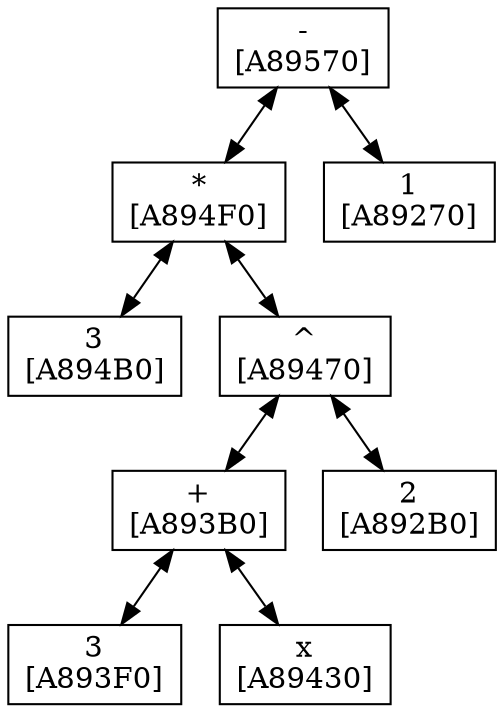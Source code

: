 digraph Tree
{
	node[shape = polygon]; edge[dir=both];
	"-
[A89570]"->"*
[A894F0]"
	"*
[A894F0]"->"3
[A894B0]"
	"*
[A894F0]"->"^
[A89470]"
	"^
[A89470]"->"+
[A893B0]"
	"+
[A893B0]"->"3
[A893F0]"
	"+
[A893B0]"->"x
[A89430]"
	"^
[A89470]"->"2
[A892B0]"
	"-
[A89570]"->"1
[A89270]"
}